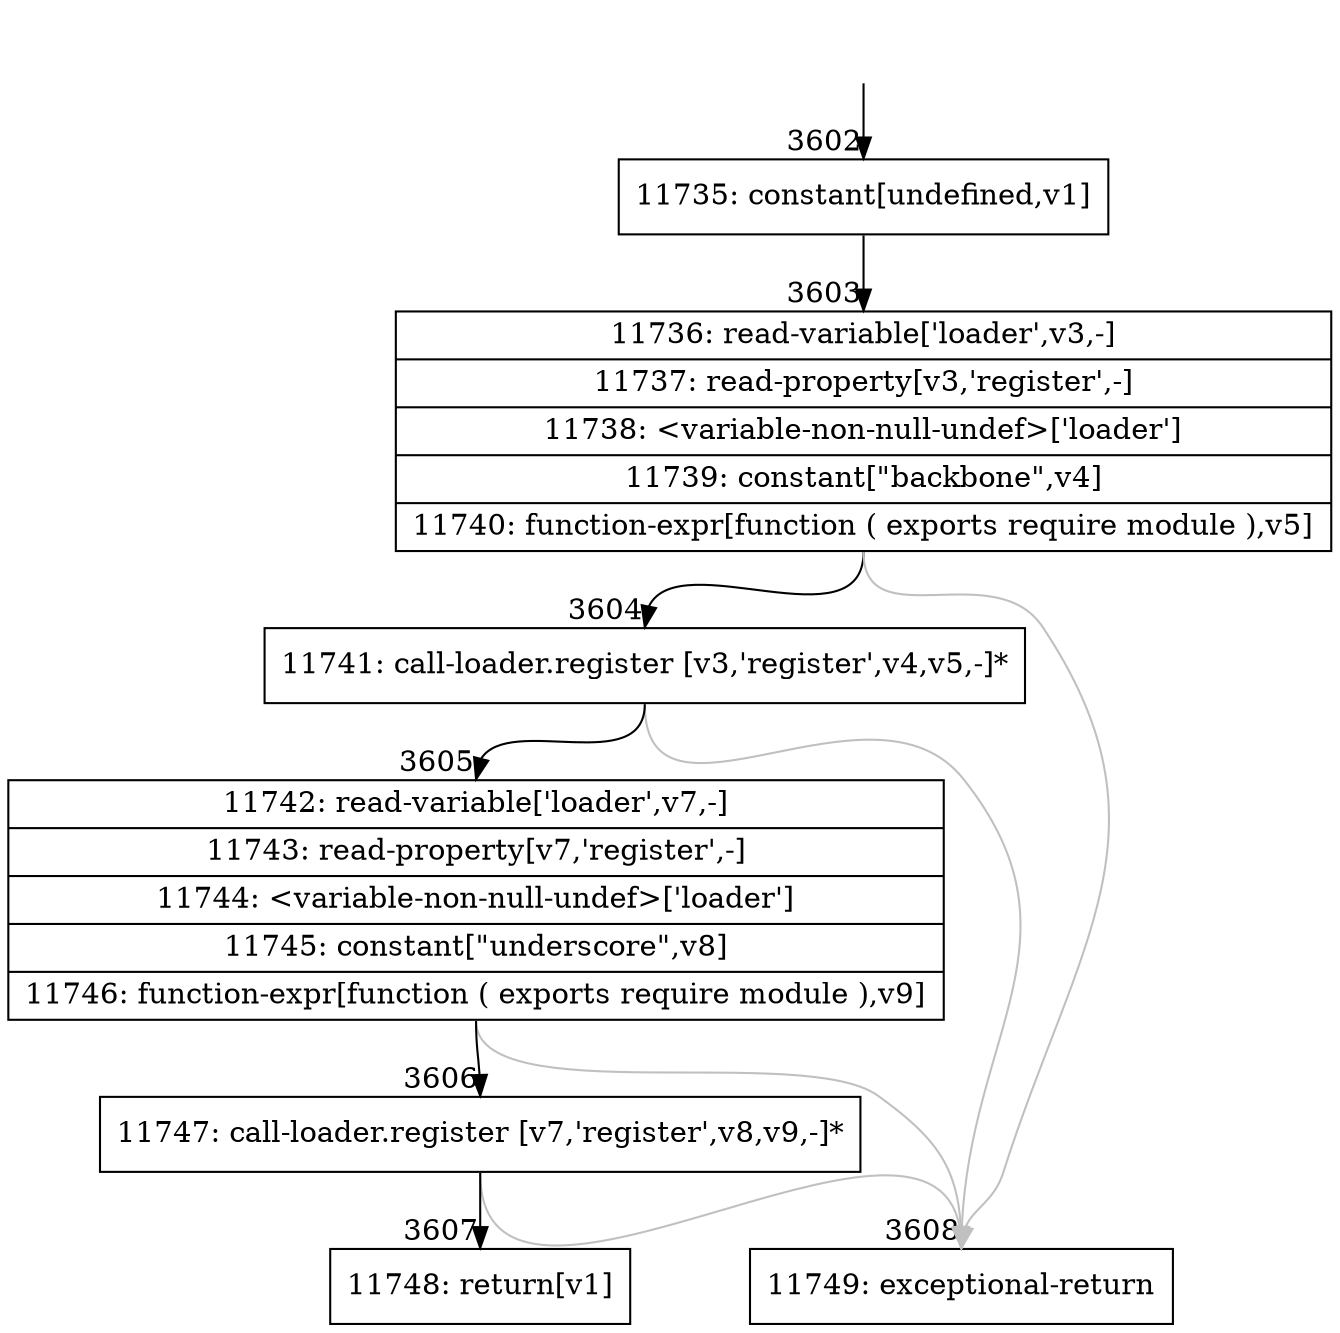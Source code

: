 digraph {
rankdir="TD"
BB_entry280[shape=none,label=""];
BB_entry280 -> BB3602 [tailport=s, headport=n, headlabel="    3602"]
BB3602 [shape=record label="{11735: constant[undefined,v1]}" ] 
BB3602 -> BB3603 [tailport=s, headport=n, headlabel="      3603"]
BB3603 [shape=record label="{11736: read-variable['loader',v3,-]|11737: read-property[v3,'register',-]|11738: \<variable-non-null-undef\>['loader']|11739: constant[\"backbone\",v4]|11740: function-expr[function ( exports require module ),v5]}" ] 
BB3603 -> BB3604 [tailport=s, headport=n, headlabel="      3604"]
BB3603 -> BB3608 [tailport=s, headport=n, color=gray, headlabel="      3608"]
BB3604 [shape=record label="{11741: call-loader.register [v3,'register',v4,v5,-]*}" ] 
BB3604 -> BB3605 [tailport=s, headport=n, headlabel="      3605"]
BB3604 -> BB3608 [tailport=s, headport=n, color=gray]
BB3605 [shape=record label="{11742: read-variable['loader',v7,-]|11743: read-property[v7,'register',-]|11744: \<variable-non-null-undef\>['loader']|11745: constant[\"underscore\",v8]|11746: function-expr[function ( exports require module ),v9]}" ] 
BB3605 -> BB3606 [tailport=s, headport=n, headlabel="      3606"]
BB3605 -> BB3608 [tailport=s, headport=n, color=gray]
BB3606 [shape=record label="{11747: call-loader.register [v7,'register',v8,v9,-]*}" ] 
BB3606 -> BB3607 [tailport=s, headport=n, headlabel="      3607"]
BB3606 -> BB3608 [tailport=s, headport=n, color=gray]
BB3607 [shape=record label="{11748: return[v1]}" ] 
BB3608 [shape=record label="{11749: exceptional-return}" ] 
//#$~ 3091
}
